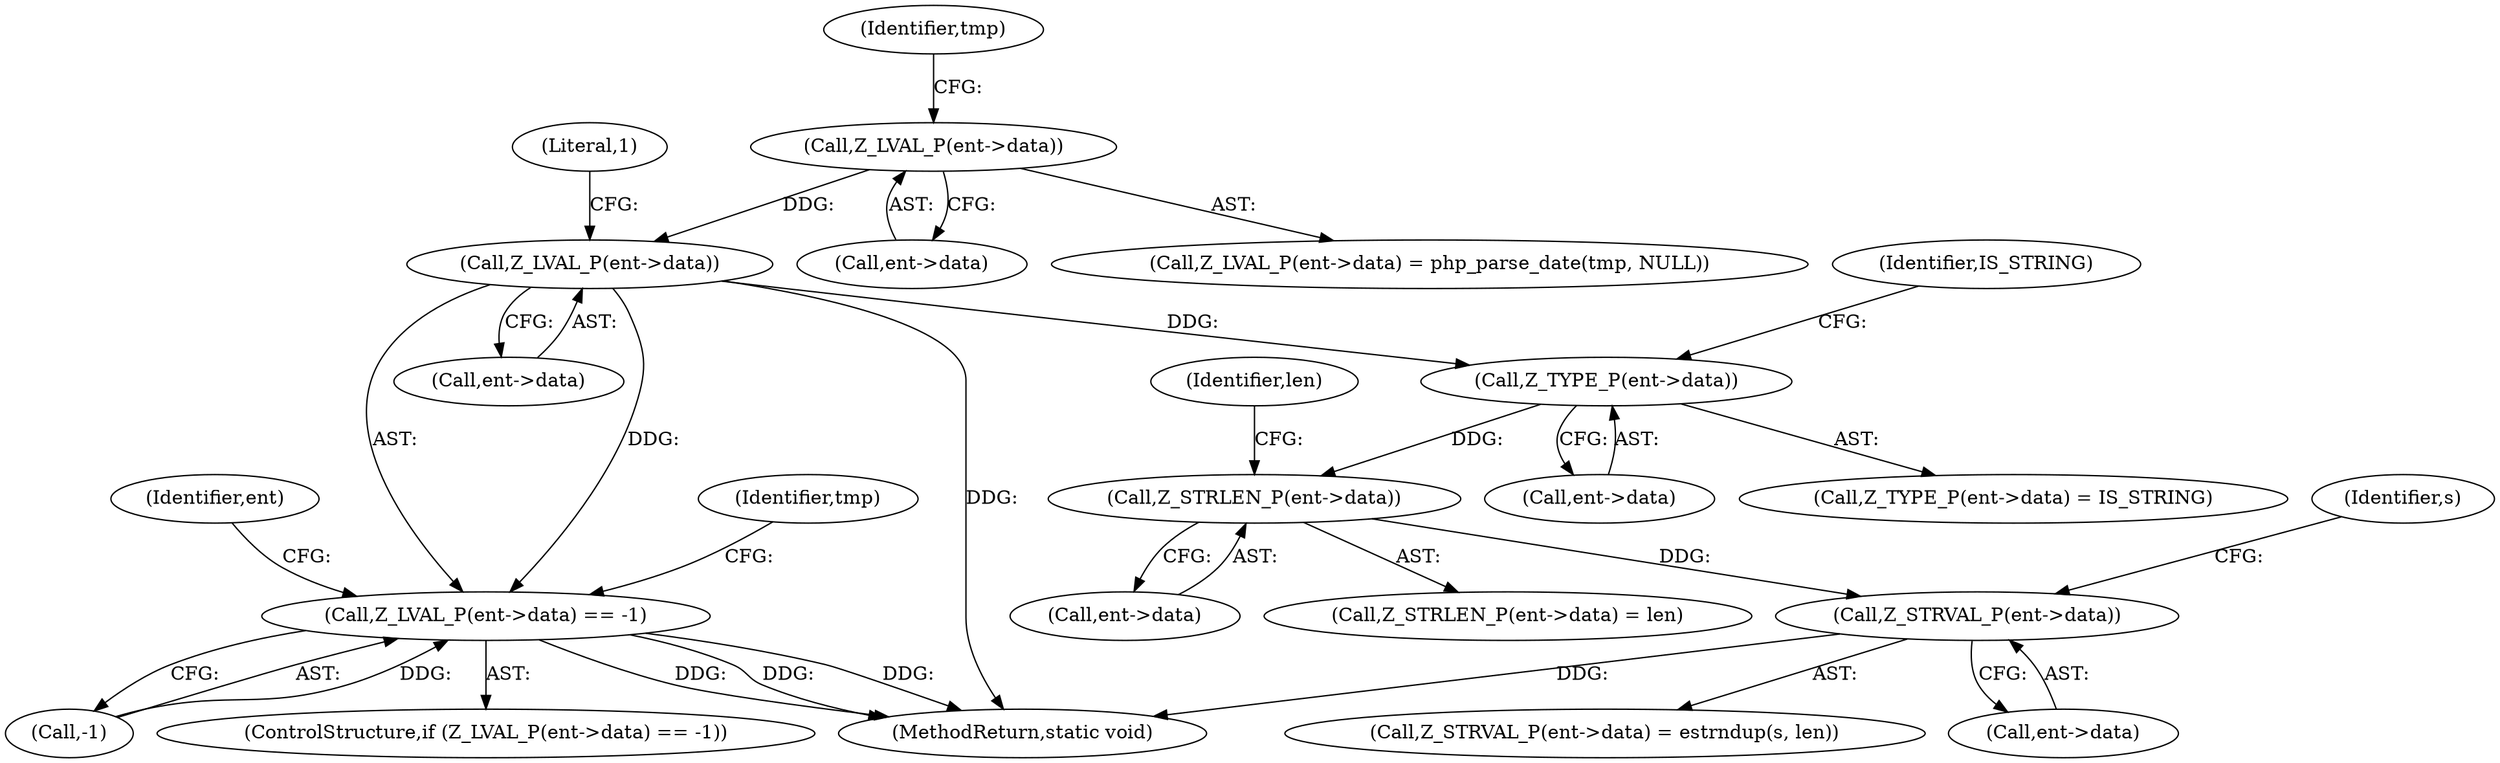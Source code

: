 digraph "0_php-src_a44c89e8af7c2410f4bfc5e097be2a5d0639a60c?w=1@pointer" {
"1000397" [label="(Call,Z_LVAL_P(ent->data))"];
"1000388" [label="(Call,Z_LVAL_P(ent->data))"];
"1000396" [label="(Call,Z_LVAL_P(ent->data) == -1)"];
"1000405" [label="(Call,Z_TYPE_P(ent->data))"];
"1000411" [label="(Call,Z_STRLEN_P(ent->data))"];
"1000417" [label="(Call,Z_STRVAL_P(ent->data))"];
"1000429" [label="(MethodReturn,static void)"];
"1000401" [label="(Call,-1)"];
"1000416" [label="(Call,Z_STRVAL_P(ent->data) = estrndup(s, len))"];
"1000387" [label="(Call,Z_LVAL_P(ent->data) = php_parse_date(tmp, NULL))"];
"1000402" [label="(Literal,1)"];
"1000395" [label="(ControlStructure,if (Z_LVAL_P(ent->data) == -1))"];
"1000409" [label="(Identifier,IS_STRING)"];
"1000422" [label="(Identifier,s)"];
"1000398" [label="(Call,ent->data)"];
"1000397" [label="(Call,Z_LVAL_P(ent->data))"];
"1000389" [label="(Call,ent->data)"];
"1000411" [label="(Call,Z_STRLEN_P(ent->data))"];
"1000406" [label="(Call,ent->data)"];
"1000405" [label="(Call,Z_TYPE_P(ent->data))"];
"1000404" [label="(Call,Z_TYPE_P(ent->data) = IS_STRING)"];
"1000410" [label="(Call,Z_STRLEN_P(ent->data) = len)"];
"1000388" [label="(Call,Z_LVAL_P(ent->data))"];
"1000425" [label="(Identifier,tmp)"];
"1000396" [label="(Call,Z_LVAL_P(ent->data) == -1)"];
"1000412" [label="(Call,ent->data)"];
"1000393" [label="(Identifier,tmp)"];
"1000407" [label="(Identifier,ent)"];
"1000417" [label="(Call,Z_STRVAL_P(ent->data))"];
"1000415" [label="(Identifier,len)"];
"1000418" [label="(Call,ent->data)"];
"1000397" -> "1000396"  [label="AST: "];
"1000397" -> "1000398"  [label="CFG: "];
"1000398" -> "1000397"  [label="AST: "];
"1000402" -> "1000397"  [label="CFG: "];
"1000397" -> "1000429"  [label="DDG: "];
"1000397" -> "1000396"  [label="DDG: "];
"1000388" -> "1000397"  [label="DDG: "];
"1000397" -> "1000405"  [label="DDG: "];
"1000388" -> "1000387"  [label="AST: "];
"1000388" -> "1000389"  [label="CFG: "];
"1000389" -> "1000388"  [label="AST: "];
"1000393" -> "1000388"  [label="CFG: "];
"1000396" -> "1000395"  [label="AST: "];
"1000396" -> "1000401"  [label="CFG: "];
"1000401" -> "1000396"  [label="AST: "];
"1000407" -> "1000396"  [label="CFG: "];
"1000425" -> "1000396"  [label="CFG: "];
"1000396" -> "1000429"  [label="DDG: "];
"1000396" -> "1000429"  [label="DDG: "];
"1000396" -> "1000429"  [label="DDG: "];
"1000401" -> "1000396"  [label="DDG: "];
"1000405" -> "1000404"  [label="AST: "];
"1000405" -> "1000406"  [label="CFG: "];
"1000406" -> "1000405"  [label="AST: "];
"1000409" -> "1000405"  [label="CFG: "];
"1000405" -> "1000411"  [label="DDG: "];
"1000411" -> "1000410"  [label="AST: "];
"1000411" -> "1000412"  [label="CFG: "];
"1000412" -> "1000411"  [label="AST: "];
"1000415" -> "1000411"  [label="CFG: "];
"1000411" -> "1000417"  [label="DDG: "];
"1000417" -> "1000416"  [label="AST: "];
"1000417" -> "1000418"  [label="CFG: "];
"1000418" -> "1000417"  [label="AST: "];
"1000422" -> "1000417"  [label="CFG: "];
"1000417" -> "1000429"  [label="DDG: "];
}
